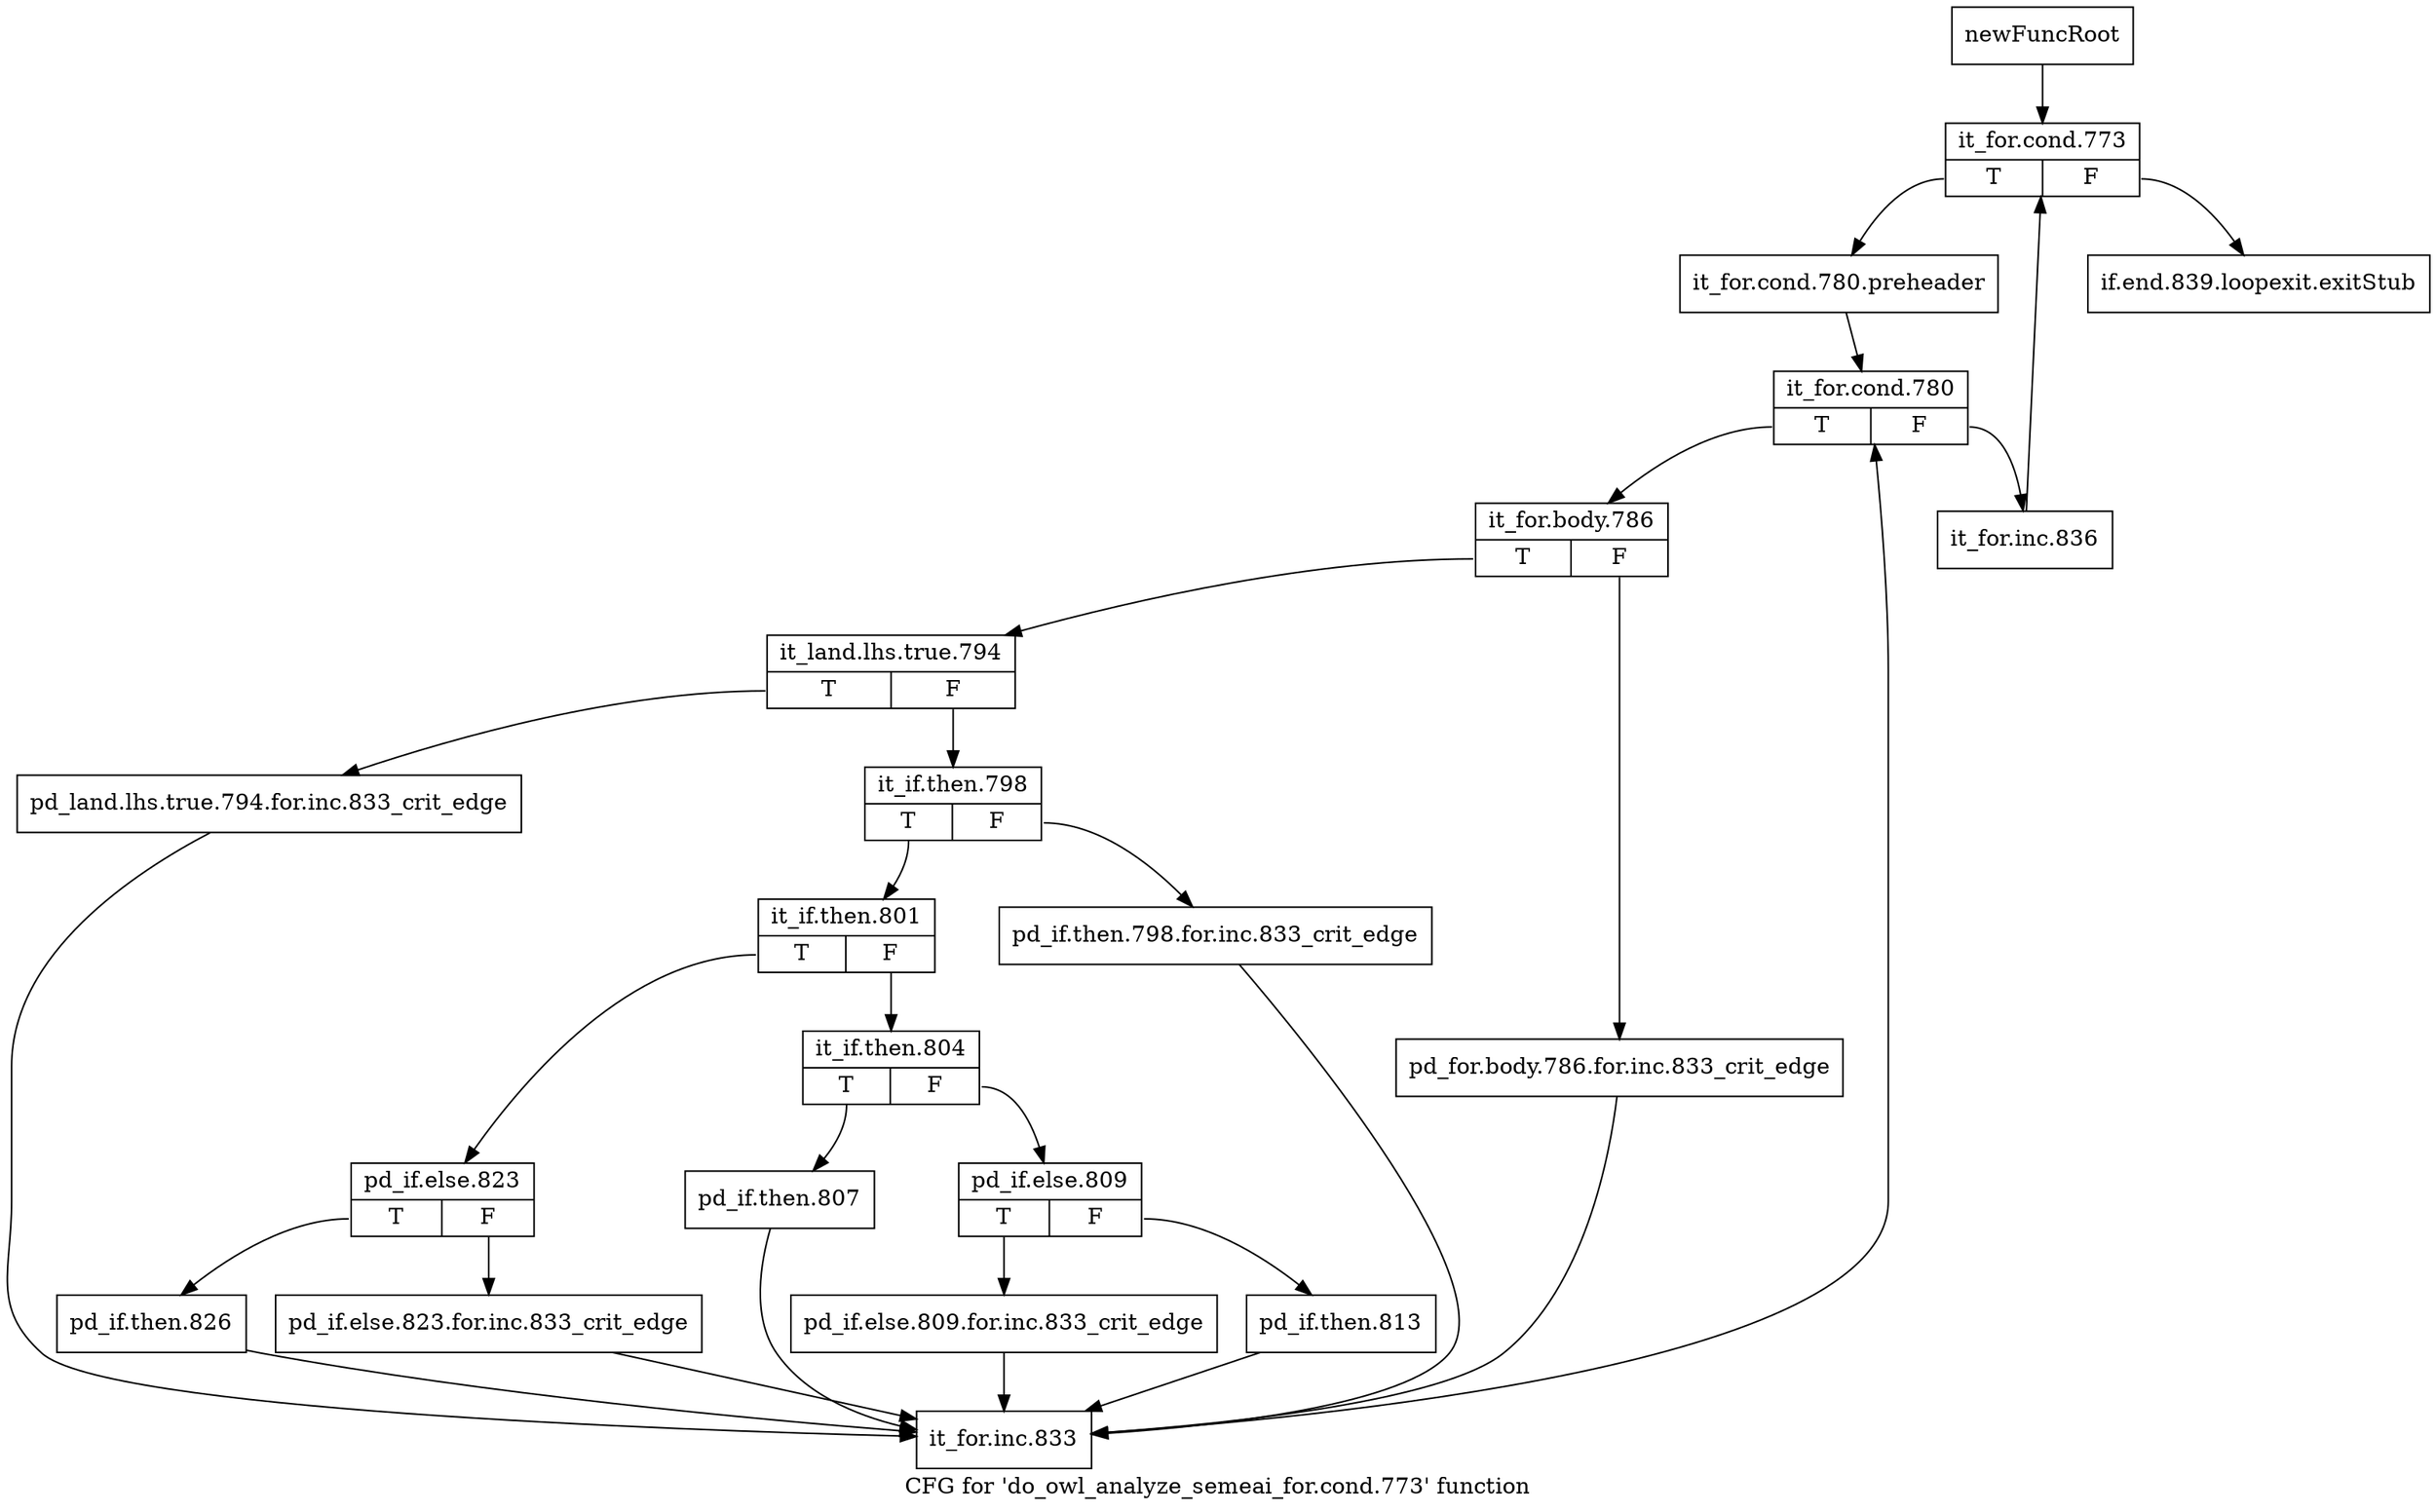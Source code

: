 digraph "CFG for 'do_owl_analyze_semeai_for.cond.773' function" {
	label="CFG for 'do_owl_analyze_semeai_for.cond.773' function";

	Node0x416c760 [shape=record,label="{newFuncRoot}"];
	Node0x416c760 -> Node0x416da60;
	Node0x416da10 [shape=record,label="{if.end.839.loopexit.exitStub}"];
	Node0x416da60 [shape=record,label="{it_for.cond.773|{<s0>T|<s1>F}}"];
	Node0x416da60:s0 -> Node0x416dab0;
	Node0x416da60:s1 -> Node0x416da10;
	Node0x416dab0 [shape=record,label="{it_for.cond.780.preheader}"];
	Node0x416dab0 -> Node0x416db00;
	Node0x416db00 [shape=record,label="{it_for.cond.780|{<s0>T|<s1>F}}"];
	Node0x416db00:s0 -> Node0x416dba0;
	Node0x416db00:s1 -> Node0x416db50;
	Node0x416db50 [shape=record,label="{it_for.inc.836}"];
	Node0x416db50 -> Node0x416da60;
	Node0x416dba0 [shape=record,label="{it_for.body.786|{<s0>T|<s1>F}}"];
	Node0x416dba0:s0 -> Node0x416dc40;
	Node0x416dba0:s1 -> Node0x416dbf0;
	Node0x416dbf0 [shape=record,label="{pd_for.body.786.for.inc.833_crit_edge}"];
	Node0x416dbf0 -> Node0x416e050;
	Node0x416dc40 [shape=record,label="{it_land.lhs.true.794|{<s0>T|<s1>F}}"];
	Node0x416dc40:s0 -> Node0x416e000;
	Node0x416dc40:s1 -> Node0x416dc90;
	Node0x416dc90 [shape=record,label="{it_if.then.798|{<s0>T|<s1>F}}"];
	Node0x416dc90:s0 -> Node0x416dd30;
	Node0x416dc90:s1 -> Node0x416dce0;
	Node0x416dce0 [shape=record,label="{pd_if.then.798.for.inc.833_crit_edge}"];
	Node0x416dce0 -> Node0x416e050;
	Node0x416dd30 [shape=record,label="{it_if.then.801|{<s0>T|<s1>F}}"];
	Node0x416dd30:s0 -> Node0x416df10;
	Node0x416dd30:s1 -> Node0x416dd80;
	Node0x416dd80 [shape=record,label="{it_if.then.804|{<s0>T|<s1>F}}"];
	Node0x416dd80:s0 -> Node0x416dec0;
	Node0x416dd80:s1 -> Node0x416ddd0;
	Node0x416ddd0 [shape=record,label="{pd_if.else.809|{<s0>T|<s1>F}}"];
	Node0x416ddd0:s0 -> Node0x416de70;
	Node0x416ddd0:s1 -> Node0x416de20;
	Node0x416de20 [shape=record,label="{pd_if.then.813}"];
	Node0x416de20 -> Node0x416e050;
	Node0x416de70 [shape=record,label="{pd_if.else.809.for.inc.833_crit_edge}"];
	Node0x416de70 -> Node0x416e050;
	Node0x416dec0 [shape=record,label="{pd_if.then.807}"];
	Node0x416dec0 -> Node0x416e050;
	Node0x416df10 [shape=record,label="{pd_if.else.823|{<s0>T|<s1>F}}"];
	Node0x416df10:s0 -> Node0x416dfb0;
	Node0x416df10:s1 -> Node0x416df60;
	Node0x416df60 [shape=record,label="{pd_if.else.823.for.inc.833_crit_edge}"];
	Node0x416df60 -> Node0x416e050;
	Node0x416dfb0 [shape=record,label="{pd_if.then.826}"];
	Node0x416dfb0 -> Node0x416e050;
	Node0x416e000 [shape=record,label="{pd_land.lhs.true.794.for.inc.833_crit_edge}"];
	Node0x416e000 -> Node0x416e050;
	Node0x416e050 [shape=record,label="{it_for.inc.833}"];
	Node0x416e050 -> Node0x416db00;
}
